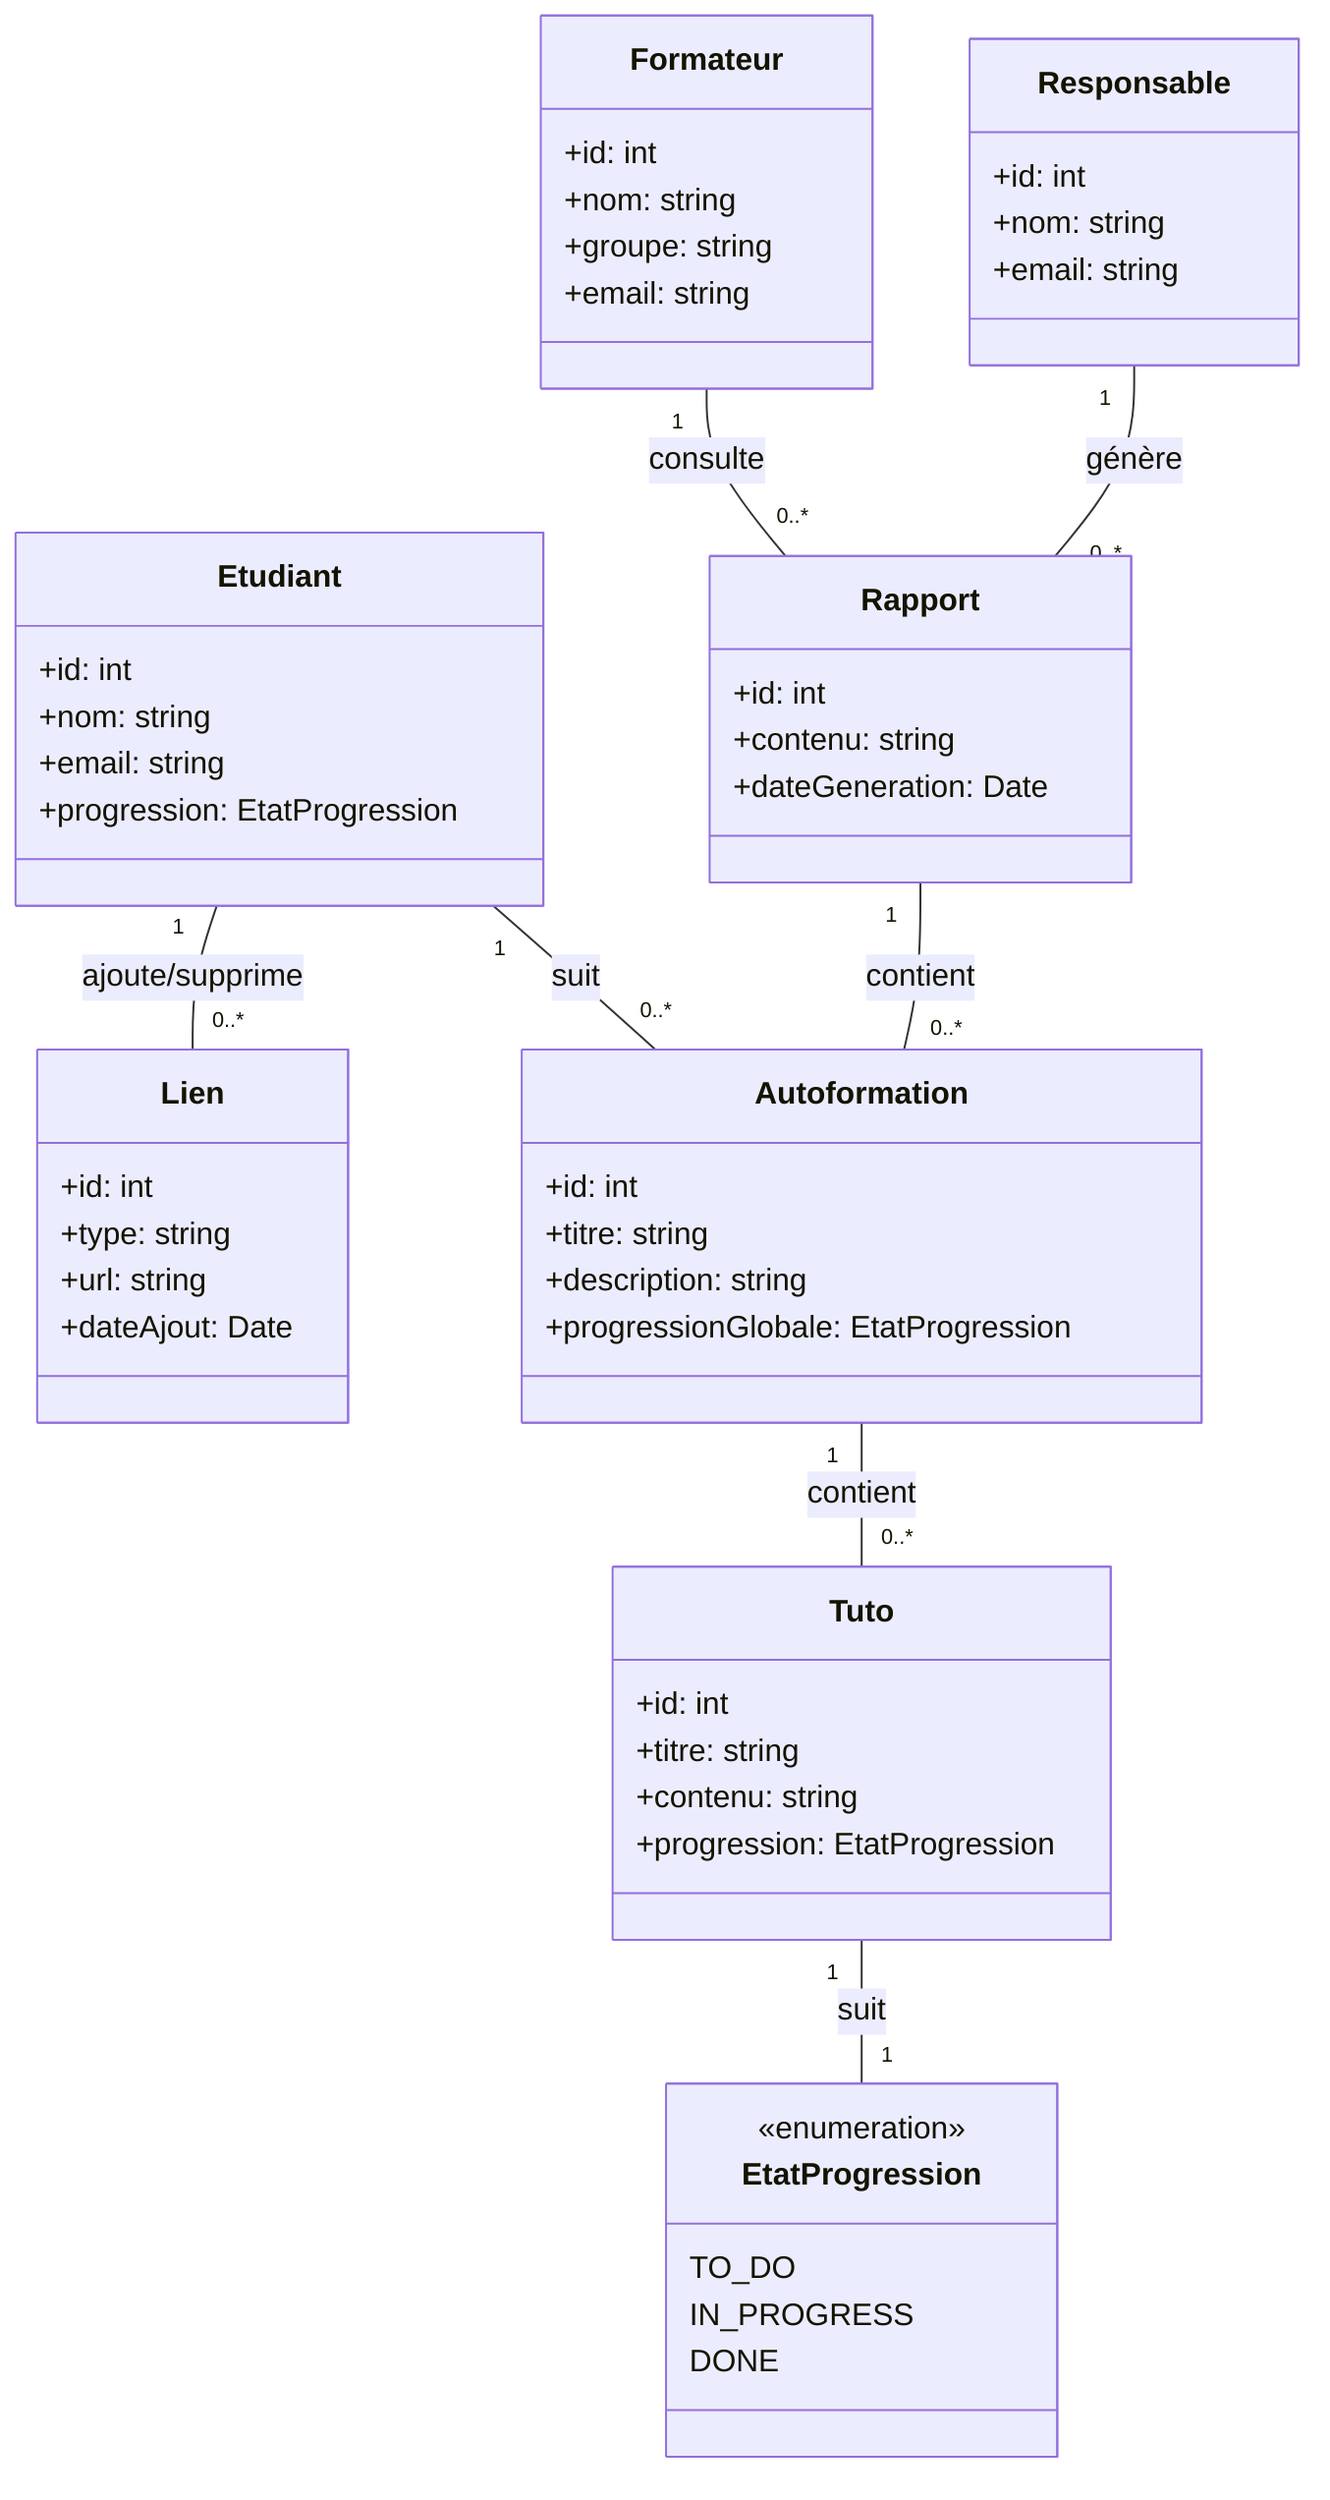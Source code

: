 classDiagram
    class Etudiant {
        +id: int
        +nom: string
        +email: string
        +progression: EtatProgression
    }

    class Autoformation {
        +id: int
        +titre: string
        +description: string
        +progressionGlobale: EtatProgression

    }

    class Tuto {
        +id: int
        +titre: string
        +contenu: string
        +progression: EtatProgression

    }

    class Lien {
        +id: int
        +type: string
        +url: string
        +dateAjout: Date
    }

    class Formateur {
        +id: int
        +nom: string
        +groupe: string
        +email: string
   }

    class Responsable {
        +id: int
        +nom: string
        +email: string
    }

    class Rapport {
        +id: int
        +contenu: string
        +dateGeneration: Date
    }

    class EtatProgression {
        <<enumeration>>
        TO_DO
        IN_PROGRESS
        DONE
    }

    %% Relationships
    Etudiant "1" -- "0..*" Lien : ajoute/supprime
    Etudiant "1" -- "0..*" Autoformation : suit
    Autoformation "1" -- "0..*" Tuto : contient
    Tuto "1" -- "1" EtatProgression : suit
    Formateur "1" -- "0..*" Rapport : consulte
    Responsable "1" -- "0..*" Rapport : génère
    Rapport "1" -- "0..*" Autoformation : contient